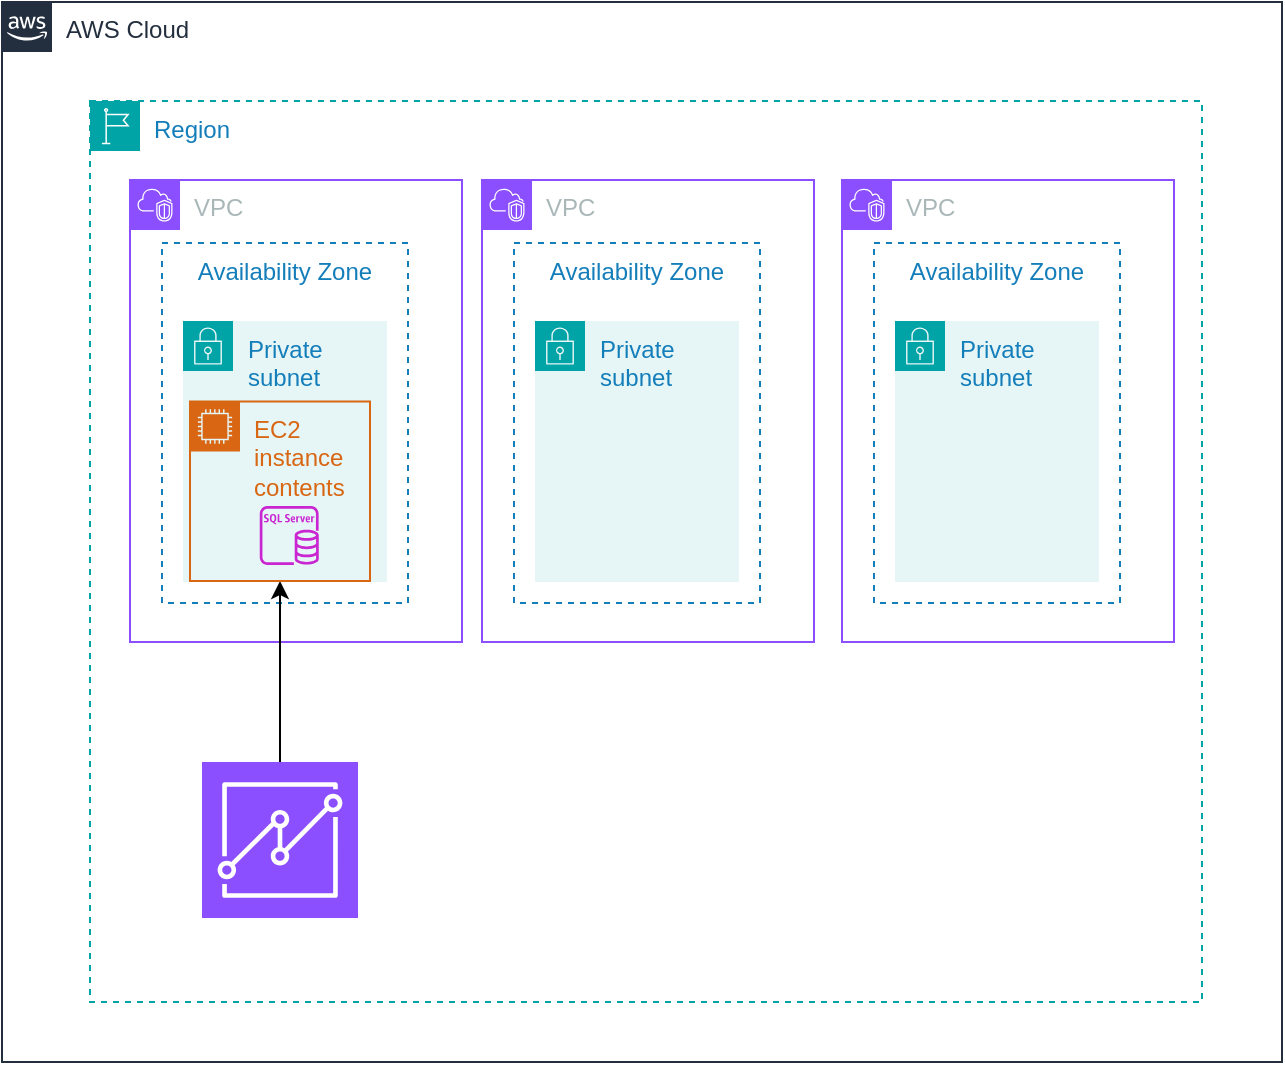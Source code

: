 <mxfile version="22.1.3" type="github">
  <diagram name="ページ1" id="tVy99rYXHUsZH3hneVnp">
    <mxGraphModel dx="1434" dy="1927" grid="1" gridSize="10" guides="1" tooltips="1" connect="1" arrows="1" fold="1" page="1" pageScale="1" pageWidth="827" pageHeight="1169" math="0" shadow="0">
      <root>
        <mxCell id="0" />
        <mxCell id="1" parent="0" />
        <mxCell id="xZfSfxxHkl3YPpoPbqo2-1" value="AWS Cloud" style="points=[[0,0],[0.25,0],[0.5,0],[0.75,0],[1,0],[1,0.25],[1,0.5],[1,0.75],[1,1],[0.75,1],[0.5,1],[0.25,1],[0,1],[0,0.75],[0,0.5],[0,0.25]];outlineConnect=0;gradientColor=none;html=1;whiteSpace=wrap;fontSize=12;fontStyle=0;container=1;pointerEvents=0;collapsible=0;recursiveResize=0;shape=mxgraph.aws4.group;grIcon=mxgraph.aws4.group_aws_cloud_alt;strokeColor=#232F3E;fillColor=none;verticalAlign=top;align=left;spacingLeft=30;fontColor=#232F3E;dashed=0;" parent="1" vertex="1">
          <mxGeometry x="94" y="-610" width="640" height="530" as="geometry" />
        </mxCell>
        <mxCell id="xZfSfxxHkl3YPpoPbqo2-11" value="VPC" style="points=[[0,0],[0.25,0],[0.5,0],[0.75,0],[1,0],[1,0.25],[1,0.5],[1,0.75],[1,1],[0.75,1],[0.5,1],[0.25,1],[0,1],[0,0.75],[0,0.5],[0,0.25]];outlineConnect=0;gradientColor=none;html=1;whiteSpace=wrap;fontSize=12;fontStyle=0;container=1;pointerEvents=0;collapsible=0;recursiveResize=0;shape=mxgraph.aws4.group;grIcon=mxgraph.aws4.group_vpc2;strokeColor=#8C4FFF;fillColor=none;verticalAlign=top;align=left;spacingLeft=30;fontColor=#AAB7B8;dashed=0;" parent="xZfSfxxHkl3YPpoPbqo2-1" vertex="1">
          <mxGeometry x="64" y="89" width="166" height="231" as="geometry" />
        </mxCell>
        <mxCell id="xZfSfxxHkl3YPpoPbqo2-3" value="Region" style="points=[[0,0],[0.25,0],[0.5,0],[0.75,0],[1,0],[1,0.25],[1,0.5],[1,0.75],[1,1],[0.75,1],[0.5,1],[0.25,1],[0,1],[0,0.75],[0,0.5],[0,0.25]];outlineConnect=0;gradientColor=none;html=1;whiteSpace=wrap;fontSize=12;fontStyle=0;container=1;pointerEvents=0;collapsible=0;recursiveResize=0;shape=mxgraph.aws4.group;grIcon=mxgraph.aws4.group_region;strokeColor=#00A4A6;fillColor=none;verticalAlign=top;align=left;spacingLeft=30;fontColor=#147EBA;dashed=1;" parent="xZfSfxxHkl3YPpoPbqo2-1" vertex="1">
          <mxGeometry x="44" y="49.5" width="556" height="450.5" as="geometry" />
        </mxCell>
        <mxCell id="wf-hKyWGlj1gjCBKWFYa-4" value="Private subnet" style="points=[[0,0],[0.25,0],[0.5,0],[0.75,0],[1,0],[1,0.25],[1,0.5],[1,0.75],[1,1],[0.75,1],[0.5,1],[0.25,1],[0,1],[0,0.75],[0,0.5],[0,0.25]];outlineConnect=0;gradientColor=none;html=1;whiteSpace=wrap;fontSize=12;fontStyle=0;container=0;pointerEvents=0;collapsible=0;recursiveResize=0;shape=mxgraph.aws4.group;grIcon=mxgraph.aws4.group_security_group;grStroke=0;strokeColor=#00A4A6;fillColor=#E6F6F7;verticalAlign=top;align=left;spacingLeft=30;fontColor=#147EBA;dashed=0;" vertex="1" parent="xZfSfxxHkl3YPpoPbqo2-3">
          <mxGeometry x="46.5" y="110" width="102" height="130.5" as="geometry" />
        </mxCell>
        <mxCell id="xZfSfxxHkl3YPpoPbqo2-10" value="Availability Zone" style="fillColor=none;strokeColor=#147EBA;dashed=1;verticalAlign=top;fontStyle=0;fontColor=#147EBA;whiteSpace=wrap;html=1;" parent="xZfSfxxHkl3YPpoPbqo2-3" vertex="1">
          <mxGeometry x="36" y="71" width="123" height="180" as="geometry" />
        </mxCell>
        <mxCell id="wf-hKyWGlj1gjCBKWFYa-5" value="VPC" style="points=[[0,0],[0.25,0],[0.5,0],[0.75,0],[1,0],[1,0.25],[1,0.5],[1,0.75],[1,1],[0.75,1],[0.5,1],[0.25,1],[0,1],[0,0.75],[0,0.5],[0,0.25]];outlineConnect=0;gradientColor=none;html=1;whiteSpace=wrap;fontSize=12;fontStyle=0;container=1;pointerEvents=0;collapsible=0;recursiveResize=0;shape=mxgraph.aws4.group;grIcon=mxgraph.aws4.group_vpc2;strokeColor=#8C4FFF;fillColor=none;verticalAlign=top;align=left;spacingLeft=30;fontColor=#AAB7B8;dashed=0;" vertex="1" parent="xZfSfxxHkl3YPpoPbqo2-3">
          <mxGeometry x="196" y="39.5" width="166" height="231" as="geometry" />
        </mxCell>
        <mxCell id="wf-hKyWGlj1gjCBKWFYa-6" value="Private subnet" style="points=[[0,0],[0.25,0],[0.5,0],[0.75,0],[1,0],[1,0.25],[1,0.5],[1,0.75],[1,1],[0.75,1],[0.5,1],[0.25,1],[0,1],[0,0.75],[0,0.5],[0,0.25]];outlineConnect=0;gradientColor=none;html=1;whiteSpace=wrap;fontSize=12;fontStyle=0;container=0;pointerEvents=0;collapsible=0;recursiveResize=0;shape=mxgraph.aws4.group;grIcon=mxgraph.aws4.group_security_group;grStroke=0;strokeColor=#00A4A6;fillColor=#E6F6F7;verticalAlign=top;align=left;spacingLeft=30;fontColor=#147EBA;dashed=0;" vertex="1" parent="xZfSfxxHkl3YPpoPbqo2-3">
          <mxGeometry x="222.5" y="110" width="102" height="130.5" as="geometry" />
        </mxCell>
        <mxCell id="wf-hKyWGlj1gjCBKWFYa-7" value="Availability Zone" style="fillColor=none;strokeColor=#147EBA;dashed=1;verticalAlign=top;fontStyle=0;fontColor=#147EBA;whiteSpace=wrap;html=1;" vertex="1" parent="xZfSfxxHkl3YPpoPbqo2-3">
          <mxGeometry x="212" y="71" width="123" height="180" as="geometry" />
        </mxCell>
        <mxCell id="wf-hKyWGlj1gjCBKWFYa-9" value="VPC" style="points=[[0,0],[0.25,0],[0.5,0],[0.75,0],[1,0],[1,0.25],[1,0.5],[1,0.75],[1,1],[0.75,1],[0.5,1],[0.25,1],[0,1],[0,0.75],[0,0.5],[0,0.25]];outlineConnect=0;gradientColor=none;html=1;whiteSpace=wrap;fontSize=12;fontStyle=0;container=1;pointerEvents=0;collapsible=0;recursiveResize=0;shape=mxgraph.aws4.group;grIcon=mxgraph.aws4.group_vpc2;strokeColor=#8C4FFF;fillColor=none;verticalAlign=top;align=left;spacingLeft=30;fontColor=#AAB7B8;dashed=0;" vertex="1" parent="xZfSfxxHkl3YPpoPbqo2-3">
          <mxGeometry x="376" y="39.5" width="166" height="231" as="geometry" />
        </mxCell>
        <mxCell id="wf-hKyWGlj1gjCBKWFYa-10" value="Private subnet" style="points=[[0,0],[0.25,0],[0.5,0],[0.75,0],[1,0],[1,0.25],[1,0.5],[1,0.75],[1,1],[0.75,1],[0.5,1],[0.25,1],[0,1],[0,0.75],[0,0.5],[0,0.25]];outlineConnect=0;gradientColor=none;html=1;whiteSpace=wrap;fontSize=12;fontStyle=0;container=0;pointerEvents=0;collapsible=0;recursiveResize=0;shape=mxgraph.aws4.group;grIcon=mxgraph.aws4.group_security_group;grStroke=0;strokeColor=#00A4A6;fillColor=#E6F6F7;verticalAlign=top;align=left;spacingLeft=30;fontColor=#147EBA;dashed=0;" vertex="1" parent="xZfSfxxHkl3YPpoPbqo2-3">
          <mxGeometry x="402.5" y="110" width="102" height="130.5" as="geometry" />
        </mxCell>
        <mxCell id="wf-hKyWGlj1gjCBKWFYa-11" value="Availability Zone" style="fillColor=none;strokeColor=#147EBA;dashed=1;verticalAlign=top;fontStyle=0;fontColor=#147EBA;whiteSpace=wrap;html=1;" vertex="1" parent="xZfSfxxHkl3YPpoPbqo2-3">
          <mxGeometry x="392" y="71" width="123" height="180" as="geometry" />
        </mxCell>
        <mxCell id="wf-hKyWGlj1gjCBKWFYa-16" style="edgeStyle=orthogonalEdgeStyle;rounded=0;orthogonalLoop=1;jettySize=auto;html=1;exitX=0.5;exitY=0;exitDx=0;exitDy=0;exitPerimeter=0;" edge="1" parent="xZfSfxxHkl3YPpoPbqo2-3" source="wf-hKyWGlj1gjCBKWFYa-13" target="wf-hKyWGlj1gjCBKWFYa-15">
          <mxGeometry relative="1" as="geometry" />
        </mxCell>
        <mxCell id="wf-hKyWGlj1gjCBKWFYa-13" value="" style="sketch=0;points=[[0,0,0],[0.25,0,0],[0.5,0,0],[0.75,0,0],[1,0,0],[0,1,0],[0.25,1,0],[0.5,1,0],[0.75,1,0],[1,1,0],[0,0.25,0],[0,0.5,0],[0,0.75,0],[1,0.25,0],[1,0.5,0],[1,0.75,0]];outlineConnect=0;fontColor=#232F3E;fillColor=#8C4FFF;strokeColor=#ffffff;dashed=0;verticalLabelPosition=bottom;verticalAlign=top;align=center;html=1;fontSize=12;fontStyle=0;aspect=fixed;shape=mxgraph.aws4.resourceIcon;resIcon=mxgraph.aws4.quicksight;" vertex="1" parent="xZfSfxxHkl3YPpoPbqo2-3">
          <mxGeometry x="56" y="330.5" width="78" height="78" as="geometry" />
        </mxCell>
        <mxCell id="wf-hKyWGlj1gjCBKWFYa-12" value="" style="sketch=0;outlineConnect=0;fontColor=#232F3E;gradientColor=none;fillColor=#C925D1;strokeColor=none;dashed=0;verticalLabelPosition=bottom;verticalAlign=top;align=center;html=1;fontSize=12;fontStyle=0;aspect=fixed;pointerEvents=1;shape=mxgraph.aws4.rds_sql_server_instance;" vertex="1" parent="xZfSfxxHkl3YPpoPbqo2-3">
          <mxGeometry x="84.88" y="202.5" width="29.5" height="29.5" as="geometry" />
        </mxCell>
        <mxCell id="wf-hKyWGlj1gjCBKWFYa-15" value="EC2 instance contents" style="points=[[0,0],[0.25,0],[0.5,0],[0.75,0],[1,0],[1,0.25],[1,0.5],[1,0.75],[1,1],[0.75,1],[0.5,1],[0.25,1],[0,1],[0,0.75],[0,0.5],[0,0.25]];outlineConnect=0;gradientColor=none;html=1;whiteSpace=wrap;fontSize=12;fontStyle=0;container=1;pointerEvents=0;collapsible=0;recursiveResize=0;shape=mxgraph.aws4.group;grIcon=mxgraph.aws4.group_ec2_instance_contents;strokeColor=#D86613;fillColor=none;verticalAlign=top;align=left;spacingLeft=30;fontColor=#D86613;dashed=0;" vertex="1" parent="xZfSfxxHkl3YPpoPbqo2-3">
          <mxGeometry x="50" y="150.25" width="90" height="89.75" as="geometry" />
        </mxCell>
      </root>
    </mxGraphModel>
  </diagram>
</mxfile>
